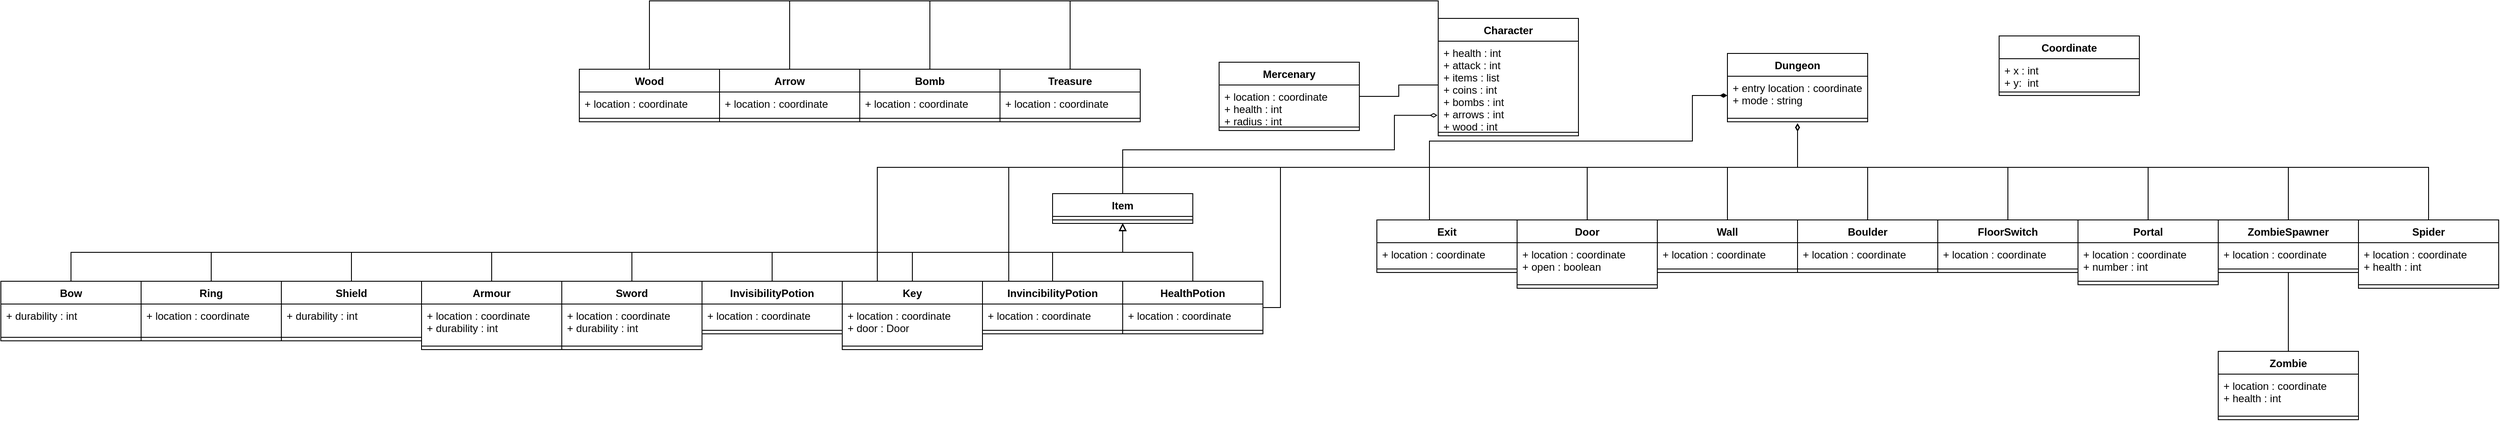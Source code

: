 <mxfile version="15.5.5" type="device"><diagram id="eCSqLJ-aC2dFuikL5exn" name="Page-1"><mxGraphModel dx="5114" dy="2992" grid="1" gridSize="10" guides="1" tooltips="1" connect="1" arrows="0" fold="1" page="1" pageScale="1" pageWidth="827" pageHeight="1169" math="0" shadow="0"><root><mxCell id="0"/><mxCell id="1" parent="0"/><mxCell id="SsKiazJN5BQYntTPjHQO-1" value="Character" style="swimlane;fontStyle=1;align=center;verticalAlign=top;childLayout=stackLayout;horizontal=1;startSize=26;horizontalStack=0;resizeParent=1;resizeParentMax=0;resizeLast=0;collapsible=1;marginBottom=0;" vertex="1" parent="1"><mxGeometry x="-10" width="160" height="134" as="geometry"/></mxCell><mxCell id="SsKiazJN5BQYntTPjHQO-2" value="+ health : int&#10;+ attack : int&#10;+ items : list&#10;+ coins : int&#10;+ bombs : int&#10;+ arrows : int&#10;+ wood : int" style="text;strokeColor=none;fillColor=none;align=left;verticalAlign=top;spacingLeft=4;spacingRight=4;overflow=hidden;rotatable=0;points=[[0,0.5],[1,0.5]];portConstraint=eastwest;" vertex="1" parent="SsKiazJN5BQYntTPjHQO-1"><mxGeometry y="26" width="160" height="100" as="geometry"/></mxCell><mxCell id="SsKiazJN5BQYntTPjHQO-3" value="" style="line;strokeWidth=1;fillColor=none;align=left;verticalAlign=middle;spacingTop=-1;spacingLeft=3;spacingRight=3;rotatable=0;labelPosition=right;points=[];portConstraint=eastwest;" vertex="1" parent="SsKiazJN5BQYntTPjHQO-1"><mxGeometry y="126" width="160" height="8" as="geometry"/></mxCell><mxCell id="SsKiazJN5BQYntTPjHQO-5" value="Dungeon" style="swimlane;fontStyle=1;align=center;verticalAlign=top;childLayout=stackLayout;horizontal=1;startSize=26;horizontalStack=0;resizeParent=1;resizeParentMax=0;resizeLast=0;collapsible=1;marginBottom=0;" vertex="1" parent="1"><mxGeometry x="320" y="40" width="160" height="78" as="geometry"/></mxCell><mxCell id="SsKiazJN5BQYntTPjHQO-6" value="+ entry location : coordinate&#10;+ mode : string" style="text;strokeColor=none;fillColor=none;align=left;verticalAlign=top;spacingLeft=4;spacingRight=4;overflow=hidden;rotatable=0;points=[[0,0.5],[1,0.5]];portConstraint=eastwest;" vertex="1" parent="SsKiazJN5BQYntTPjHQO-5"><mxGeometry y="26" width="160" height="44" as="geometry"/></mxCell><mxCell id="SsKiazJN5BQYntTPjHQO-7" value="" style="line;strokeWidth=1;fillColor=none;align=left;verticalAlign=middle;spacingTop=-1;spacingLeft=3;spacingRight=3;rotatable=0;labelPosition=right;points=[];portConstraint=eastwest;" vertex="1" parent="SsKiazJN5BQYntTPjHQO-5"><mxGeometry y="70" width="160" height="8" as="geometry"/></mxCell><mxCell id="SsKiazJN5BQYntTPjHQO-9" value="Coordinate" style="swimlane;fontStyle=1;align=center;verticalAlign=top;childLayout=stackLayout;horizontal=1;startSize=26;horizontalStack=0;resizeParent=1;resizeParentMax=0;resizeLast=0;collapsible=1;marginBottom=0;" vertex="1" parent="1"><mxGeometry x="630" y="20" width="160" height="68" as="geometry"/></mxCell><mxCell id="SsKiazJN5BQYntTPjHQO-10" value="+ x : int&#10;+ y:  int" style="text;strokeColor=none;fillColor=none;align=left;verticalAlign=top;spacingLeft=4;spacingRight=4;overflow=hidden;rotatable=0;points=[[0,0.5],[1,0.5]];portConstraint=eastwest;" vertex="1" parent="SsKiazJN5BQYntTPjHQO-9"><mxGeometry y="26" width="160" height="34" as="geometry"/></mxCell><mxCell id="SsKiazJN5BQYntTPjHQO-11" value="" style="line;strokeWidth=1;fillColor=none;align=left;verticalAlign=middle;spacingTop=-1;spacingLeft=3;spacingRight=3;rotatable=0;labelPosition=right;points=[];portConstraint=eastwest;" vertex="1" parent="SsKiazJN5BQYntTPjHQO-9"><mxGeometry y="60" width="160" height="8" as="geometry"/></mxCell><mxCell id="SsKiazJN5BQYntTPjHQO-118" style="edgeStyle=orthogonalEdgeStyle;rounded=0;orthogonalLoop=1;jettySize=auto;html=1;endArrow=diamondThin;endFill=0;" edge="1" parent="1" source="SsKiazJN5BQYntTPjHQO-17"><mxGeometry relative="1" as="geometry"><mxPoint x="400" y="120" as="targetPoint"/><Array as="points"><mxPoint x="320" y="170"/><mxPoint x="400" y="170"/></Array></mxGeometry></mxCell><mxCell id="SsKiazJN5BQYntTPjHQO-119" style="edgeStyle=orthogonalEdgeStyle;rounded=0;orthogonalLoop=1;jettySize=auto;html=1;endArrow=diamondThin;endFill=0;" edge="1" parent="1" source="SsKiazJN5BQYntTPjHQO-17"><mxGeometry relative="1" as="geometry"><mxPoint x="400" y="120" as="targetPoint"/><Array as="points"><mxPoint x="320" y="170"/><mxPoint x="400" y="170"/></Array></mxGeometry></mxCell><mxCell id="SsKiazJN5BQYntTPjHQO-17" value="Wall" style="swimlane;fontStyle=1;align=center;verticalAlign=top;childLayout=stackLayout;horizontal=1;startSize=26;horizontalStack=0;resizeParent=1;resizeParentMax=0;resizeLast=0;collapsible=1;marginBottom=0;" vertex="1" parent="1"><mxGeometry x="240" y="230" width="160" height="60" as="geometry"/></mxCell><mxCell id="SsKiazJN5BQYntTPjHQO-18" value="+ location : coordinate" style="text;strokeColor=none;fillColor=none;align=left;verticalAlign=top;spacingLeft=4;spacingRight=4;overflow=hidden;rotatable=0;points=[[0,0.5],[1,0.5]];portConstraint=eastwest;" vertex="1" parent="SsKiazJN5BQYntTPjHQO-17"><mxGeometry y="26" width="160" height="26" as="geometry"/></mxCell><mxCell id="SsKiazJN5BQYntTPjHQO-19" value="" style="line;strokeWidth=1;fillColor=none;align=left;verticalAlign=middle;spacingTop=-1;spacingLeft=3;spacingRight=3;rotatable=0;labelPosition=right;points=[];portConstraint=eastwest;" vertex="1" parent="SsKiazJN5BQYntTPjHQO-17"><mxGeometry y="52" width="160" height="8" as="geometry"/></mxCell><mxCell id="SsKiazJN5BQYntTPjHQO-115" style="edgeStyle=orthogonalEdgeStyle;rounded=0;orthogonalLoop=1;jettySize=auto;html=1;endArrow=diamondThin;endFill=1;entryX=0;entryY=0.5;entryDx=0;entryDy=0;" edge="1" parent="1" source="SsKiazJN5BQYntTPjHQO-22" target="SsKiazJN5BQYntTPjHQO-6"><mxGeometry relative="1" as="geometry"><mxPoint x="370" y="120" as="targetPoint"/><Array as="points"><mxPoint x="-20" y="140"/><mxPoint x="280" y="140"/><mxPoint x="280" y="88"/></Array></mxGeometry></mxCell><mxCell id="SsKiazJN5BQYntTPjHQO-22" value="Exit" style="swimlane;fontStyle=1;align=center;verticalAlign=top;childLayout=stackLayout;horizontal=1;startSize=26;horizontalStack=0;resizeParent=1;resizeParentMax=0;resizeLast=0;collapsible=1;marginBottom=0;" vertex="1" parent="1"><mxGeometry x="-80" y="230" width="160" height="60" as="geometry"/></mxCell><mxCell id="SsKiazJN5BQYntTPjHQO-23" value="+ location : coordinate" style="text;strokeColor=none;fillColor=none;align=left;verticalAlign=top;spacingLeft=4;spacingRight=4;overflow=hidden;rotatable=0;points=[[0,0.5],[1,0.5]];portConstraint=eastwest;" vertex="1" parent="SsKiazJN5BQYntTPjHQO-22"><mxGeometry y="26" width="160" height="26" as="geometry"/></mxCell><mxCell id="SsKiazJN5BQYntTPjHQO-24" value="" style="line;strokeWidth=1;fillColor=none;align=left;verticalAlign=middle;spacingTop=-1;spacingLeft=3;spacingRight=3;rotatable=0;labelPosition=right;points=[];portConstraint=eastwest;" vertex="1" parent="SsKiazJN5BQYntTPjHQO-22"><mxGeometry y="52" width="160" height="8" as="geometry"/></mxCell><mxCell id="SsKiazJN5BQYntTPjHQO-124" style="edgeStyle=orthogonalEdgeStyle;rounded=0;orthogonalLoop=1;jettySize=auto;html=1;entryX=0.5;entryY=1;entryDx=0;entryDy=0;endArrow=none;endFill=0;" edge="1" parent="1" source="SsKiazJN5BQYntTPjHQO-26" target="SsKiazJN5BQYntTPjHQO-46"><mxGeometry relative="1" as="geometry"/></mxCell><mxCell id="SsKiazJN5BQYntTPjHQO-26" value="Zombie" style="swimlane;fontStyle=1;align=center;verticalAlign=top;childLayout=stackLayout;horizontal=1;startSize=26;horizontalStack=0;resizeParent=1;resizeParentMax=0;resizeLast=0;collapsible=1;marginBottom=0;" vertex="1" parent="1"><mxGeometry x="880" y="380" width="160" height="78" as="geometry"/></mxCell><mxCell id="SsKiazJN5BQYntTPjHQO-27" value="+ location : coordinate&#10;+ health : int" style="text;strokeColor=none;fillColor=none;align=left;verticalAlign=top;spacingLeft=4;spacingRight=4;overflow=hidden;rotatable=0;points=[[0,0.5],[1,0.5]];portConstraint=eastwest;" vertex="1" parent="SsKiazJN5BQYntTPjHQO-26"><mxGeometry y="26" width="160" height="44" as="geometry"/></mxCell><mxCell id="SsKiazJN5BQYntTPjHQO-28" value="" style="line;strokeWidth=1;fillColor=none;align=left;verticalAlign=middle;spacingTop=-1;spacingLeft=3;spacingRight=3;rotatable=0;labelPosition=right;points=[];portConstraint=eastwest;" vertex="1" parent="SsKiazJN5BQYntTPjHQO-26"><mxGeometry y="70" width="160" height="8" as="geometry"/></mxCell><mxCell id="SsKiazJN5BQYntTPjHQO-117" style="edgeStyle=orthogonalEdgeStyle;rounded=0;orthogonalLoop=1;jettySize=auto;html=1;endArrow=diamondThin;endFill=0;" edge="1" parent="1" source="SsKiazJN5BQYntTPjHQO-30"><mxGeometry relative="1" as="geometry"><mxPoint x="400" y="120" as="targetPoint"/><Array as="points"><mxPoint x="640" y="170"/><mxPoint x="400" y="170"/></Array></mxGeometry></mxCell><mxCell id="SsKiazJN5BQYntTPjHQO-30" value="FloorSwitch" style="swimlane;fontStyle=1;align=center;verticalAlign=top;childLayout=stackLayout;horizontal=1;startSize=26;horizontalStack=0;resizeParent=1;resizeParentMax=0;resizeLast=0;collapsible=1;marginBottom=0;" vertex="1" parent="1"><mxGeometry x="560" y="230" width="160" height="60" as="geometry"/></mxCell><mxCell id="SsKiazJN5BQYntTPjHQO-31" value="+ location : coordinate" style="text;strokeColor=none;fillColor=none;align=left;verticalAlign=top;spacingLeft=4;spacingRight=4;overflow=hidden;rotatable=0;points=[[0,0.5],[1,0.5]];portConstraint=eastwest;" vertex="1" parent="SsKiazJN5BQYntTPjHQO-30"><mxGeometry y="26" width="160" height="26" as="geometry"/></mxCell><mxCell id="SsKiazJN5BQYntTPjHQO-32" value="" style="line;strokeWidth=1;fillColor=none;align=left;verticalAlign=middle;spacingTop=-1;spacingLeft=3;spacingRight=3;rotatable=0;labelPosition=right;points=[];portConstraint=eastwest;" vertex="1" parent="SsKiazJN5BQYntTPjHQO-30"><mxGeometry y="52" width="160" height="8" as="geometry"/></mxCell><mxCell id="SsKiazJN5BQYntTPjHQO-120" style="edgeStyle=orthogonalEdgeStyle;rounded=0;orthogonalLoop=1;jettySize=auto;html=1;endArrow=diamondThin;endFill=0;" edge="1" parent="1"><mxGeometry relative="1" as="geometry"><mxPoint x="400" y="120" as="targetPoint"/><mxPoint x="160" y="230" as="sourcePoint"/><Array as="points"><mxPoint x="160" y="170"/><mxPoint x="400" y="170"/></Array></mxGeometry></mxCell><mxCell id="SsKiazJN5BQYntTPjHQO-38" value="Door" style="swimlane;fontStyle=1;align=center;verticalAlign=top;childLayout=stackLayout;horizontal=1;startSize=26;horizontalStack=0;resizeParent=1;resizeParentMax=0;resizeLast=0;collapsible=1;marginBottom=0;" vertex="1" parent="1"><mxGeometry x="80" y="230" width="160" height="78" as="geometry"/></mxCell><mxCell id="SsKiazJN5BQYntTPjHQO-39" value="+ location : coordinate&#10;+ open : boolean" style="text;strokeColor=none;fillColor=none;align=left;verticalAlign=top;spacingLeft=4;spacingRight=4;overflow=hidden;rotatable=0;points=[[0,0.5],[1,0.5]];portConstraint=eastwest;" vertex="1" parent="SsKiazJN5BQYntTPjHQO-38"><mxGeometry y="26" width="160" height="44" as="geometry"/></mxCell><mxCell id="SsKiazJN5BQYntTPjHQO-40" value="" style="line;strokeWidth=1;fillColor=none;align=left;verticalAlign=middle;spacingTop=-1;spacingLeft=3;spacingRight=3;rotatable=0;labelPosition=right;points=[];portConstraint=eastwest;" vertex="1" parent="SsKiazJN5BQYntTPjHQO-38"><mxGeometry y="70" width="160" height="8" as="geometry"/></mxCell><mxCell id="SsKiazJN5BQYntTPjHQO-122" style="edgeStyle=orthogonalEdgeStyle;rounded=0;orthogonalLoop=1;jettySize=auto;html=1;endArrow=diamondThin;endFill=0;" edge="1" parent="1" source="SsKiazJN5BQYntTPjHQO-42"><mxGeometry relative="1" as="geometry"><mxPoint x="400.0" y="120" as="targetPoint"/><Array as="points"><mxPoint x="800" y="170"/><mxPoint x="400" y="170"/></Array></mxGeometry></mxCell><mxCell id="SsKiazJN5BQYntTPjHQO-42" value="Portal" style="swimlane;fontStyle=1;align=center;verticalAlign=top;childLayout=stackLayout;horizontal=1;startSize=26;horizontalStack=0;resizeParent=1;resizeParentMax=0;resizeLast=0;collapsible=1;marginBottom=0;" vertex="1" parent="1"><mxGeometry x="720" y="230" width="160" height="74" as="geometry"/></mxCell><mxCell id="SsKiazJN5BQYntTPjHQO-43" value="+ location : coordinate&#10;+ number : int" style="text;strokeColor=none;fillColor=none;align=left;verticalAlign=top;spacingLeft=4;spacingRight=4;overflow=hidden;rotatable=0;points=[[0,0.5],[1,0.5]];portConstraint=eastwest;" vertex="1" parent="SsKiazJN5BQYntTPjHQO-42"><mxGeometry y="26" width="160" height="40" as="geometry"/></mxCell><mxCell id="SsKiazJN5BQYntTPjHQO-44" value="" style="line;strokeWidth=1;fillColor=none;align=left;verticalAlign=middle;spacingTop=-1;spacingLeft=3;spacingRight=3;rotatable=0;labelPosition=right;points=[];portConstraint=eastwest;" vertex="1" parent="SsKiazJN5BQYntTPjHQO-42"><mxGeometry y="66" width="160" height="8" as="geometry"/></mxCell><mxCell id="SsKiazJN5BQYntTPjHQO-123" style="edgeStyle=orthogonalEdgeStyle;rounded=0;orthogonalLoop=1;jettySize=auto;html=1;endArrow=diamondThin;endFill=0;" edge="1" parent="1" source="SsKiazJN5BQYntTPjHQO-46"><mxGeometry relative="1" as="geometry"><mxPoint x="400.0" y="120" as="targetPoint"/><Array as="points"><mxPoint x="960" y="170"/><mxPoint x="400" y="170"/></Array></mxGeometry></mxCell><mxCell id="SsKiazJN5BQYntTPjHQO-46" value="ZombieSpawner" style="swimlane;fontStyle=1;align=center;verticalAlign=top;childLayout=stackLayout;horizontal=1;startSize=26;horizontalStack=0;resizeParent=1;resizeParentMax=0;resizeLast=0;collapsible=1;marginBottom=0;" vertex="1" parent="1"><mxGeometry x="880" y="230" width="160" height="60" as="geometry"/></mxCell><mxCell id="SsKiazJN5BQYntTPjHQO-47" value="+ location : coordinate" style="text;strokeColor=none;fillColor=none;align=left;verticalAlign=top;spacingLeft=4;spacingRight=4;overflow=hidden;rotatable=0;points=[[0,0.5],[1,0.5]];portConstraint=eastwest;" vertex="1" parent="SsKiazJN5BQYntTPjHQO-46"><mxGeometry y="26" width="160" height="26" as="geometry"/></mxCell><mxCell id="SsKiazJN5BQYntTPjHQO-48" value="" style="line;strokeWidth=1;fillColor=none;align=left;verticalAlign=middle;spacingTop=-1;spacingLeft=3;spacingRight=3;rotatable=0;labelPosition=right;points=[];portConstraint=eastwest;" vertex="1" parent="SsKiazJN5BQYntTPjHQO-46"><mxGeometry y="52" width="160" height="8" as="geometry"/></mxCell><mxCell id="SsKiazJN5BQYntTPjHQO-116" style="edgeStyle=orthogonalEdgeStyle;rounded=0;orthogonalLoop=1;jettySize=auto;html=1;endArrow=diamondThin;endFill=0;" edge="1" parent="1" source="SsKiazJN5BQYntTPjHQO-50"><mxGeometry relative="1" as="geometry"><mxPoint x="400" y="120" as="targetPoint"/><Array as="points"><mxPoint x="480" y="170"/><mxPoint x="400" y="170"/></Array></mxGeometry></mxCell><mxCell id="SsKiazJN5BQYntTPjHQO-50" value="Boulder" style="swimlane;fontStyle=1;align=center;verticalAlign=top;childLayout=stackLayout;horizontal=1;startSize=26;horizontalStack=0;resizeParent=1;resizeParentMax=0;resizeLast=0;collapsible=1;marginBottom=0;" vertex="1" parent="1"><mxGeometry x="400" y="230" width="160" height="60" as="geometry"/></mxCell><mxCell id="SsKiazJN5BQYntTPjHQO-51" value="+ location : coordinate" style="text;strokeColor=none;fillColor=none;align=left;verticalAlign=top;spacingLeft=4;spacingRight=4;overflow=hidden;rotatable=0;points=[[0,0.5],[1,0.5]];portConstraint=eastwest;" vertex="1" parent="SsKiazJN5BQYntTPjHQO-50"><mxGeometry y="26" width="160" height="26" as="geometry"/></mxCell><mxCell id="SsKiazJN5BQYntTPjHQO-52" value="" style="line;strokeWidth=1;fillColor=none;align=left;verticalAlign=middle;spacingTop=-1;spacingLeft=3;spacingRight=3;rotatable=0;labelPosition=right;points=[];portConstraint=eastwest;" vertex="1" parent="SsKiazJN5BQYntTPjHQO-50"><mxGeometry y="52" width="160" height="8" as="geometry"/></mxCell><mxCell id="SsKiazJN5BQYntTPjHQO-126" style="edgeStyle=orthogonalEdgeStyle;rounded=0;orthogonalLoop=1;jettySize=auto;html=1;endArrow=diamondThin;endFill=0;" edge="1" parent="1" source="SsKiazJN5BQYntTPjHQO-54"><mxGeometry relative="1" as="geometry"><mxPoint x="400" y="120" as="targetPoint"/><Array as="points"><mxPoint x="1120" y="170"/><mxPoint x="400" y="170"/></Array></mxGeometry></mxCell><mxCell id="SsKiazJN5BQYntTPjHQO-54" value="Spider" style="swimlane;fontStyle=1;align=center;verticalAlign=top;childLayout=stackLayout;horizontal=1;startSize=26;horizontalStack=0;resizeParent=1;resizeParentMax=0;resizeLast=0;collapsible=1;marginBottom=0;" vertex="1" parent="1"><mxGeometry x="1040" y="230" width="160" height="78" as="geometry"/></mxCell><mxCell id="SsKiazJN5BQYntTPjHQO-55" value="+ location : coordinate&#10;+ health : int" style="text;strokeColor=none;fillColor=none;align=left;verticalAlign=top;spacingLeft=4;spacingRight=4;overflow=hidden;rotatable=0;points=[[0,0.5],[1,0.5]];portConstraint=eastwest;" vertex="1" parent="SsKiazJN5BQYntTPjHQO-54"><mxGeometry y="26" width="160" height="44" as="geometry"/></mxCell><mxCell id="SsKiazJN5BQYntTPjHQO-56" value="" style="line;strokeWidth=1;fillColor=none;align=left;verticalAlign=middle;spacingTop=-1;spacingLeft=3;spacingRight=3;rotatable=0;labelPosition=right;points=[];portConstraint=eastwest;" vertex="1" parent="SsKiazJN5BQYntTPjHQO-54"><mxGeometry y="70" width="160" height="8" as="geometry"/></mxCell><mxCell id="SsKiazJN5BQYntTPjHQO-125" style="edgeStyle=orthogonalEdgeStyle;rounded=0;orthogonalLoop=1;jettySize=auto;html=1;entryX=0;entryY=0.5;entryDx=0;entryDy=0;endArrow=none;endFill=0;" edge="1" parent="1" source="SsKiazJN5BQYntTPjHQO-58" target="SsKiazJN5BQYntTPjHQO-2"><mxGeometry relative="1" as="geometry"/></mxCell><mxCell id="SsKiazJN5BQYntTPjHQO-58" value="Mercenary" style="swimlane;fontStyle=1;align=center;verticalAlign=top;childLayout=stackLayout;horizontal=1;startSize=26;horizontalStack=0;resizeParent=1;resizeParentMax=0;resizeLast=0;collapsible=1;marginBottom=0;" vertex="1" parent="1"><mxGeometry x="-260" y="50" width="160" height="78" as="geometry"/></mxCell><mxCell id="SsKiazJN5BQYntTPjHQO-59" value="+ location : coordinate&#10;+ health : int&#10;+ radius : int" style="text;strokeColor=none;fillColor=none;align=left;verticalAlign=top;spacingLeft=4;spacingRight=4;overflow=hidden;rotatable=0;points=[[0,0.5],[1,0.5]];portConstraint=eastwest;" vertex="1" parent="SsKiazJN5BQYntTPjHQO-58"><mxGeometry y="26" width="160" height="44" as="geometry"/></mxCell><mxCell id="SsKiazJN5BQYntTPjHQO-60" value="" style="line;strokeWidth=1;fillColor=none;align=left;verticalAlign=middle;spacingTop=-1;spacingLeft=3;spacingRight=3;rotatable=0;labelPosition=right;points=[];portConstraint=eastwest;" vertex="1" parent="SsKiazJN5BQYntTPjHQO-58"><mxGeometry y="70" width="160" height="8" as="geometry"/></mxCell><mxCell id="SsKiazJN5BQYntTPjHQO-128" style="edgeStyle=orthogonalEdgeStyle;rounded=0;orthogonalLoop=1;jettySize=auto;html=1;endArrow=diamondThin;endFill=0;" edge="1" parent="1" source="SsKiazJN5BQYntTPjHQO-62"><mxGeometry relative="1" as="geometry"><mxPoint x="400" y="120" as="targetPoint"/><Array as="points"><mxPoint x="-190" y="330"/><mxPoint x="-190" y="170"/><mxPoint x="400" y="170"/></Array></mxGeometry></mxCell><mxCell id="SsKiazJN5BQYntTPjHQO-133" style="edgeStyle=orthogonalEdgeStyle;rounded=0;orthogonalLoop=1;jettySize=auto;html=1;exitX=0.5;exitY=0;exitDx=0;exitDy=0;entryX=0.5;entryY=1;entryDx=0;entryDy=0;endArrow=block;endFill=0;" edge="1" parent="1" source="SsKiazJN5BQYntTPjHQO-62" target="SsKiazJN5BQYntTPjHQO-129"><mxGeometry relative="1" as="geometry"/></mxCell><mxCell id="SsKiazJN5BQYntTPjHQO-62" value="HealthPotion" style="swimlane;fontStyle=1;align=center;verticalAlign=top;childLayout=stackLayout;horizontal=1;startSize=26;horizontalStack=0;resizeParent=1;resizeParentMax=0;resizeLast=0;collapsible=1;marginBottom=0;" vertex="1" parent="1"><mxGeometry x="-370" y="300" width="160" height="60" as="geometry"/></mxCell><mxCell id="SsKiazJN5BQYntTPjHQO-63" value="+ location : coordinate" style="text;strokeColor=none;fillColor=none;align=left;verticalAlign=top;spacingLeft=4;spacingRight=4;overflow=hidden;rotatable=0;points=[[0,0.5],[1,0.5]];portConstraint=eastwest;" vertex="1" parent="SsKiazJN5BQYntTPjHQO-62"><mxGeometry y="26" width="160" height="26" as="geometry"/></mxCell><mxCell id="SsKiazJN5BQYntTPjHQO-64" value="" style="line;strokeWidth=1;fillColor=none;align=left;verticalAlign=middle;spacingTop=-1;spacingLeft=3;spacingRight=3;rotatable=0;labelPosition=right;points=[];portConstraint=eastwest;" vertex="1" parent="SsKiazJN5BQYntTPjHQO-62"><mxGeometry y="52" width="160" height="8" as="geometry"/></mxCell><mxCell id="SsKiazJN5BQYntTPjHQO-136" style="edgeStyle=orthogonalEdgeStyle;rounded=0;orthogonalLoop=1;jettySize=auto;html=1;exitX=0.5;exitY=0;exitDx=0;exitDy=0;entryX=0.5;entryY=1;entryDx=0;entryDy=0;endArrow=block;endFill=0;" edge="1" parent="1" source="SsKiazJN5BQYntTPjHQO-66" target="SsKiazJN5BQYntTPjHQO-129"><mxGeometry relative="1" as="geometry"/></mxCell><mxCell id="SsKiazJN5BQYntTPjHQO-137" style="edgeStyle=orthogonalEdgeStyle;rounded=0;orthogonalLoop=1;jettySize=auto;html=1;exitX=0.25;exitY=0;exitDx=0;exitDy=0;endArrow=none;endFill=0;" edge="1" parent="1" source="SsKiazJN5BQYntTPjHQO-66"><mxGeometry relative="1" as="geometry"><mxPoint x="-500" y="170" as="targetPoint"/><Array as="points"><mxPoint x="-650" y="170"/></Array></mxGeometry></mxCell><mxCell id="SsKiazJN5BQYntTPjHQO-66" value="Key" style="swimlane;fontStyle=1;align=center;verticalAlign=top;childLayout=stackLayout;horizontal=1;startSize=26;horizontalStack=0;resizeParent=1;resizeParentMax=0;resizeLast=0;collapsible=1;marginBottom=0;" vertex="1" parent="1"><mxGeometry x="-690" y="300" width="160" height="78" as="geometry"/></mxCell><mxCell id="SsKiazJN5BQYntTPjHQO-67" value="+ location : coordinate&#10;+ door : Door" style="text;strokeColor=none;fillColor=none;align=left;verticalAlign=top;spacingLeft=4;spacingRight=4;overflow=hidden;rotatable=0;points=[[0,0.5],[1,0.5]];portConstraint=eastwest;" vertex="1" parent="SsKiazJN5BQYntTPjHQO-66"><mxGeometry y="26" width="160" height="44" as="geometry"/></mxCell><mxCell id="SsKiazJN5BQYntTPjHQO-68" value="" style="line;strokeWidth=1;fillColor=none;align=left;verticalAlign=middle;spacingTop=-1;spacingLeft=3;spacingRight=3;rotatable=0;labelPosition=right;points=[];portConstraint=eastwest;" vertex="1" parent="SsKiazJN5BQYntTPjHQO-66"><mxGeometry y="70" width="160" height="8" as="geometry"/></mxCell><mxCell id="SsKiazJN5BQYntTPjHQO-135" style="edgeStyle=orthogonalEdgeStyle;rounded=0;orthogonalLoop=1;jettySize=auto;html=1;exitX=0.5;exitY=0;exitDx=0;exitDy=0;entryX=0;entryY=0;entryDx=0;entryDy=0;endArrow=none;endFill=0;" edge="1" parent="1" source="SsKiazJN5BQYntTPjHQO-70" target="SsKiazJN5BQYntTPjHQO-1"><mxGeometry relative="1" as="geometry"/></mxCell><mxCell id="SsKiazJN5BQYntTPjHQO-70" value="Treasure" style="swimlane;fontStyle=1;align=center;verticalAlign=top;childLayout=stackLayout;horizontal=1;startSize=26;horizontalStack=0;resizeParent=1;resizeParentMax=0;resizeLast=0;collapsible=1;marginBottom=0;" vertex="1" parent="1"><mxGeometry x="-510" y="58" width="160" height="60" as="geometry"/></mxCell><mxCell id="SsKiazJN5BQYntTPjHQO-71" value="+ location : coordinate" style="text;strokeColor=none;fillColor=none;align=left;verticalAlign=top;spacingLeft=4;spacingRight=4;overflow=hidden;rotatable=0;points=[[0,0.5],[1,0.5]];portConstraint=eastwest;" vertex="1" parent="SsKiazJN5BQYntTPjHQO-70"><mxGeometry y="26" width="160" height="26" as="geometry"/></mxCell><mxCell id="SsKiazJN5BQYntTPjHQO-72" value="" style="line;strokeWidth=1;fillColor=none;align=left;verticalAlign=middle;spacingTop=-1;spacingLeft=3;spacingRight=3;rotatable=0;labelPosition=right;points=[];portConstraint=eastwest;" vertex="1" parent="SsKiazJN5BQYntTPjHQO-70"><mxGeometry y="52" width="160" height="8" as="geometry"/></mxCell><mxCell id="SsKiazJN5BQYntTPjHQO-127" style="edgeStyle=orthogonalEdgeStyle;rounded=0;orthogonalLoop=1;jettySize=auto;html=1;endArrow=diamondThin;endFill=0;" edge="1" parent="1" source="SsKiazJN5BQYntTPjHQO-74"><mxGeometry relative="1" as="geometry"><mxPoint x="400" y="120" as="targetPoint"/><Array as="points"><mxPoint x="-500" y="170"/><mxPoint x="400" y="170"/></Array></mxGeometry></mxCell><mxCell id="SsKiazJN5BQYntTPjHQO-134" style="edgeStyle=orthogonalEdgeStyle;rounded=0;orthogonalLoop=1;jettySize=auto;html=1;exitX=0.5;exitY=0;exitDx=0;exitDy=0;entryX=0.5;entryY=1;entryDx=0;entryDy=0;endArrow=block;endFill=0;" edge="1" parent="1" source="SsKiazJN5BQYntTPjHQO-74" target="SsKiazJN5BQYntTPjHQO-129"><mxGeometry relative="1" as="geometry"/></mxCell><mxCell id="SsKiazJN5BQYntTPjHQO-74" value="InvincibilityPotion" style="swimlane;fontStyle=1;align=center;verticalAlign=top;childLayout=stackLayout;horizontal=1;startSize=26;horizontalStack=0;resizeParent=1;resizeParentMax=0;resizeLast=0;collapsible=1;marginBottom=0;" vertex="1" parent="1"><mxGeometry x="-530" y="300" width="160" height="60" as="geometry"/></mxCell><mxCell id="SsKiazJN5BQYntTPjHQO-75" value="+ location : coordinate" style="text;strokeColor=none;fillColor=none;align=left;verticalAlign=top;spacingLeft=4;spacingRight=4;overflow=hidden;rotatable=0;points=[[0,0.5],[1,0.5]];portConstraint=eastwest;" vertex="1" parent="SsKiazJN5BQYntTPjHQO-74"><mxGeometry y="26" width="160" height="26" as="geometry"/></mxCell><mxCell id="SsKiazJN5BQYntTPjHQO-76" value="" style="line;strokeWidth=1;fillColor=none;align=left;verticalAlign=middle;spacingTop=-1;spacingLeft=3;spacingRight=3;rotatable=0;labelPosition=right;points=[];portConstraint=eastwest;" vertex="1" parent="SsKiazJN5BQYntTPjHQO-74"><mxGeometry y="52" width="160" height="8" as="geometry"/></mxCell><mxCell id="SsKiazJN5BQYntTPjHQO-138" style="edgeStyle=orthogonalEdgeStyle;rounded=0;orthogonalLoop=1;jettySize=auto;html=1;exitX=0.5;exitY=0;exitDx=0;exitDy=0;entryX=0.5;entryY=1;entryDx=0;entryDy=0;endArrow=block;endFill=0;" edge="1" parent="1" source="SsKiazJN5BQYntTPjHQO-78" target="SsKiazJN5BQYntTPjHQO-129"><mxGeometry relative="1" as="geometry"/></mxCell><mxCell id="SsKiazJN5BQYntTPjHQO-78" value="InvisibilityPotion" style="swimlane;fontStyle=1;align=center;verticalAlign=top;childLayout=stackLayout;horizontal=1;startSize=26;horizontalStack=0;resizeParent=1;resizeParentMax=0;resizeLast=0;collapsible=1;marginBottom=0;" vertex="1" parent="1"><mxGeometry x="-850" y="300" width="160" height="60" as="geometry"/></mxCell><mxCell id="SsKiazJN5BQYntTPjHQO-79" value="+ location : coordinate" style="text;strokeColor=none;fillColor=none;align=left;verticalAlign=top;spacingLeft=4;spacingRight=4;overflow=hidden;rotatable=0;points=[[0,0.5],[1,0.5]];portConstraint=eastwest;" vertex="1" parent="SsKiazJN5BQYntTPjHQO-78"><mxGeometry y="26" width="160" height="26" as="geometry"/></mxCell><mxCell id="SsKiazJN5BQYntTPjHQO-80" value="" style="line;strokeWidth=1;fillColor=none;align=left;verticalAlign=middle;spacingTop=-1;spacingLeft=3;spacingRight=3;rotatable=0;labelPosition=right;points=[];portConstraint=eastwest;" vertex="1" parent="SsKiazJN5BQYntTPjHQO-78"><mxGeometry y="52" width="160" height="8" as="geometry"/></mxCell><mxCell id="SsKiazJN5BQYntTPjHQO-147" style="edgeStyle=orthogonalEdgeStyle;rounded=0;orthogonalLoop=1;jettySize=auto;html=1;exitX=0.5;exitY=0;exitDx=0;exitDy=0;entryX=0;entryY=0;entryDx=0;entryDy=0;endArrow=none;endFill=0;" edge="1" parent="1" source="SsKiazJN5BQYntTPjHQO-82" target="SsKiazJN5BQYntTPjHQO-1"><mxGeometry relative="1" as="geometry"/></mxCell><mxCell id="SsKiazJN5BQYntTPjHQO-82" value="Wood&#10;" style="swimlane;fontStyle=1;align=center;verticalAlign=top;childLayout=stackLayout;horizontal=1;startSize=26;horizontalStack=0;resizeParent=1;resizeParentMax=0;resizeLast=0;collapsible=1;marginBottom=0;" vertex="1" parent="1"><mxGeometry x="-990" y="58" width="160" height="60" as="geometry"/></mxCell><mxCell id="SsKiazJN5BQYntTPjHQO-83" value="+ location : coordinate" style="text;strokeColor=none;fillColor=none;align=left;verticalAlign=top;spacingLeft=4;spacingRight=4;overflow=hidden;rotatable=0;points=[[0,0.5],[1,0.5]];portConstraint=eastwest;" vertex="1" parent="SsKiazJN5BQYntTPjHQO-82"><mxGeometry y="26" width="160" height="26" as="geometry"/></mxCell><mxCell id="SsKiazJN5BQYntTPjHQO-84" value="" style="line;strokeWidth=1;fillColor=none;align=left;verticalAlign=middle;spacingTop=-1;spacingLeft=3;spacingRight=3;rotatable=0;labelPosition=right;points=[];portConstraint=eastwest;" vertex="1" parent="SsKiazJN5BQYntTPjHQO-82"><mxGeometry y="52" width="160" height="8" as="geometry"/></mxCell><mxCell id="SsKiazJN5BQYntTPjHQO-146" style="edgeStyle=orthogonalEdgeStyle;rounded=0;orthogonalLoop=1;jettySize=auto;html=1;exitX=0.5;exitY=0;exitDx=0;exitDy=0;endArrow=none;endFill=0;entryX=0;entryY=0;entryDx=0;entryDy=0;" edge="1" parent="1" source="SsKiazJN5BQYntTPjHQO-86" target="SsKiazJN5BQYntTPjHQO-1"><mxGeometry relative="1" as="geometry"><mxPoint x="-90.0" y="-72.286" as="targetPoint"/></mxGeometry></mxCell><mxCell id="SsKiazJN5BQYntTPjHQO-86" value="Arrow" style="swimlane;fontStyle=1;align=center;verticalAlign=top;childLayout=stackLayout;horizontal=1;startSize=26;horizontalStack=0;resizeParent=1;resizeParentMax=0;resizeLast=0;collapsible=1;marginBottom=0;" vertex="1" parent="1"><mxGeometry x="-830" y="58" width="160" height="60" as="geometry"/></mxCell><mxCell id="SsKiazJN5BQYntTPjHQO-87" value="+ location : coordinate" style="text;strokeColor=none;fillColor=none;align=left;verticalAlign=top;spacingLeft=4;spacingRight=4;overflow=hidden;rotatable=0;points=[[0,0.5],[1,0.5]];portConstraint=eastwest;" vertex="1" parent="SsKiazJN5BQYntTPjHQO-86"><mxGeometry y="26" width="160" height="26" as="geometry"/></mxCell><mxCell id="SsKiazJN5BQYntTPjHQO-88" value="" style="line;strokeWidth=1;fillColor=none;align=left;verticalAlign=middle;spacingTop=-1;spacingLeft=3;spacingRight=3;rotatable=0;labelPosition=right;points=[];portConstraint=eastwest;" vertex="1" parent="SsKiazJN5BQYntTPjHQO-86"><mxGeometry y="52" width="160" height="8" as="geometry"/></mxCell><mxCell id="SsKiazJN5BQYntTPjHQO-139" style="edgeStyle=orthogonalEdgeStyle;rounded=0;orthogonalLoop=1;jettySize=auto;html=1;exitX=0.5;exitY=0;exitDx=0;exitDy=0;endArrow=block;endFill=0;entryX=0.5;entryY=1;entryDx=0;entryDy=0;" edge="1" parent="1" source="SsKiazJN5BQYntTPjHQO-90" target="SsKiazJN5BQYntTPjHQO-129"><mxGeometry relative="1" as="geometry"><mxPoint x="-370" y="250" as="targetPoint"/></mxGeometry></mxCell><mxCell id="SsKiazJN5BQYntTPjHQO-90" value="Sword" style="swimlane;fontStyle=1;align=center;verticalAlign=top;childLayout=stackLayout;horizontal=1;startSize=26;horizontalStack=0;resizeParent=1;resizeParentMax=0;resizeLast=0;collapsible=1;marginBottom=0;" vertex="1" parent="1"><mxGeometry x="-1010" y="300" width="160" height="78" as="geometry"/></mxCell><mxCell id="SsKiazJN5BQYntTPjHQO-91" value="+ location : coordinate&#10;+ durability : int" style="text;strokeColor=none;fillColor=none;align=left;verticalAlign=top;spacingLeft=4;spacingRight=4;overflow=hidden;rotatable=0;points=[[0,0.5],[1,0.5]];portConstraint=eastwest;" vertex="1" parent="SsKiazJN5BQYntTPjHQO-90"><mxGeometry y="26" width="160" height="44" as="geometry"/></mxCell><mxCell id="SsKiazJN5BQYntTPjHQO-92" value="" style="line;strokeWidth=1;fillColor=none;align=left;verticalAlign=middle;spacingTop=-1;spacingLeft=3;spacingRight=3;rotatable=0;labelPosition=right;points=[];portConstraint=eastwest;" vertex="1" parent="SsKiazJN5BQYntTPjHQO-90"><mxGeometry y="70" width="160" height="8" as="geometry"/></mxCell><mxCell id="SsKiazJN5BQYntTPjHQO-145" style="edgeStyle=orthogonalEdgeStyle;rounded=0;orthogonalLoop=1;jettySize=auto;html=1;exitX=0.5;exitY=0;exitDx=0;exitDy=0;entryX=0;entryY=0;entryDx=0;entryDy=0;endArrow=none;endFill=0;" edge="1" parent="1" source="SsKiazJN5BQYntTPjHQO-94" target="SsKiazJN5BQYntTPjHQO-1"><mxGeometry relative="1" as="geometry"/></mxCell><mxCell id="SsKiazJN5BQYntTPjHQO-94" value="Bomb" style="swimlane;fontStyle=1;align=center;verticalAlign=top;childLayout=stackLayout;horizontal=1;startSize=26;horizontalStack=0;resizeParent=1;resizeParentMax=0;resizeLast=0;collapsible=1;marginBottom=0;" vertex="1" parent="1"><mxGeometry x="-670" y="58" width="160" height="60" as="geometry"/></mxCell><mxCell id="SsKiazJN5BQYntTPjHQO-95" value="+ location : coordinate" style="text;strokeColor=none;fillColor=none;align=left;verticalAlign=top;spacingLeft=4;spacingRight=4;overflow=hidden;rotatable=0;points=[[0,0.5],[1,0.5]];portConstraint=eastwest;" vertex="1" parent="SsKiazJN5BQYntTPjHQO-94"><mxGeometry y="26" width="160" height="26" as="geometry"/></mxCell><mxCell id="SsKiazJN5BQYntTPjHQO-96" value="" style="line;strokeWidth=1;fillColor=none;align=left;verticalAlign=middle;spacingTop=-1;spacingLeft=3;spacingRight=3;rotatable=0;labelPosition=right;points=[];portConstraint=eastwest;" vertex="1" parent="SsKiazJN5BQYntTPjHQO-94"><mxGeometry y="52" width="160" height="8" as="geometry"/></mxCell><mxCell id="SsKiazJN5BQYntTPjHQO-140" style="edgeStyle=orthogonalEdgeStyle;rounded=0;orthogonalLoop=1;jettySize=auto;html=1;exitX=0.5;exitY=0;exitDx=0;exitDy=0;entryX=0.5;entryY=1;entryDx=0;entryDy=0;endArrow=block;endFill=0;" edge="1" parent="1" source="SsKiazJN5BQYntTPjHQO-98" target="SsKiazJN5BQYntTPjHQO-129"><mxGeometry relative="1" as="geometry"/></mxCell><mxCell id="SsKiazJN5BQYntTPjHQO-98" value="Armour" style="swimlane;fontStyle=1;align=center;verticalAlign=top;childLayout=stackLayout;horizontal=1;startSize=26;horizontalStack=0;resizeParent=1;resizeParentMax=0;resizeLast=0;collapsible=1;marginBottom=0;" vertex="1" parent="1"><mxGeometry x="-1170" y="300" width="160" height="78" as="geometry"/></mxCell><mxCell id="SsKiazJN5BQYntTPjHQO-99" value="+ location : coordinate&#10;+ durability : int" style="text;strokeColor=none;fillColor=none;align=left;verticalAlign=top;spacingLeft=4;spacingRight=4;overflow=hidden;rotatable=0;points=[[0,0.5],[1,0.5]];portConstraint=eastwest;" vertex="1" parent="SsKiazJN5BQYntTPjHQO-98"><mxGeometry y="26" width="160" height="44" as="geometry"/></mxCell><mxCell id="SsKiazJN5BQYntTPjHQO-100" value="" style="line;strokeWidth=1;fillColor=none;align=left;verticalAlign=middle;spacingTop=-1;spacingLeft=3;spacingRight=3;rotatable=0;labelPosition=right;points=[];portConstraint=eastwest;" vertex="1" parent="SsKiazJN5BQYntTPjHQO-98"><mxGeometry y="70" width="160" height="8" as="geometry"/></mxCell><mxCell id="SsKiazJN5BQYntTPjHQO-142" style="edgeStyle=orthogonalEdgeStyle;rounded=0;orthogonalLoop=1;jettySize=auto;html=1;exitX=0.5;exitY=0;exitDx=0;exitDy=0;endArrow=block;endFill=0;entryX=0.5;entryY=1;entryDx=0;entryDy=0;" edge="1" parent="1" source="SsKiazJN5BQYntTPjHQO-102" target="SsKiazJN5BQYntTPjHQO-129"><mxGeometry relative="1" as="geometry"><mxPoint x="-540" y="230" as="targetPoint"/></mxGeometry></mxCell><mxCell id="SsKiazJN5BQYntTPjHQO-102" value="Ring" style="swimlane;fontStyle=1;align=center;verticalAlign=top;childLayout=stackLayout;horizontal=1;startSize=26;horizontalStack=0;resizeParent=1;resizeParentMax=0;resizeLast=0;collapsible=1;marginBottom=0;" vertex="1" parent="1"><mxGeometry x="-1490" y="300" width="160" height="68" as="geometry"/></mxCell><mxCell id="SsKiazJN5BQYntTPjHQO-103" value="+ location : coordinate" style="text;strokeColor=none;fillColor=none;align=left;verticalAlign=top;spacingLeft=4;spacingRight=4;overflow=hidden;rotatable=0;points=[[0,0.5],[1,0.5]];portConstraint=eastwest;" vertex="1" parent="SsKiazJN5BQYntTPjHQO-102"><mxGeometry y="26" width="160" height="34" as="geometry"/></mxCell><mxCell id="SsKiazJN5BQYntTPjHQO-104" value="" style="line;strokeWidth=1;fillColor=none;align=left;verticalAlign=middle;spacingTop=-1;spacingLeft=3;spacingRight=3;rotatable=0;labelPosition=right;points=[];portConstraint=eastwest;" vertex="1" parent="SsKiazJN5BQYntTPjHQO-102"><mxGeometry y="60" width="160" height="8" as="geometry"/></mxCell><mxCell id="SsKiazJN5BQYntTPjHQO-143" style="edgeStyle=orthogonalEdgeStyle;rounded=0;orthogonalLoop=1;jettySize=auto;html=1;exitX=0.5;exitY=0;exitDx=0;exitDy=0;entryX=0.5;entryY=1;entryDx=0;entryDy=0;endArrow=block;endFill=0;" edge="1" parent="1" source="SsKiazJN5BQYntTPjHQO-106" target="SsKiazJN5BQYntTPjHQO-129"><mxGeometry relative="1" as="geometry"/></mxCell><mxCell id="SsKiazJN5BQYntTPjHQO-106" value="Bow" style="swimlane;fontStyle=1;align=center;verticalAlign=top;childLayout=stackLayout;horizontal=1;startSize=26;horizontalStack=0;resizeParent=1;resizeParentMax=0;resizeLast=0;collapsible=1;marginBottom=0;" vertex="1" parent="1"><mxGeometry x="-1650" y="300" width="160" height="68" as="geometry"/></mxCell><mxCell id="SsKiazJN5BQYntTPjHQO-107" value="+ durability : int" style="text;strokeColor=none;fillColor=none;align=left;verticalAlign=top;spacingLeft=4;spacingRight=4;overflow=hidden;rotatable=0;points=[[0,0.5],[1,0.5]];portConstraint=eastwest;" vertex="1" parent="SsKiazJN5BQYntTPjHQO-106"><mxGeometry y="26" width="160" height="34" as="geometry"/></mxCell><mxCell id="SsKiazJN5BQYntTPjHQO-108" value="" style="line;strokeWidth=1;fillColor=none;align=left;verticalAlign=middle;spacingTop=-1;spacingLeft=3;spacingRight=3;rotatable=0;labelPosition=right;points=[];portConstraint=eastwest;" vertex="1" parent="SsKiazJN5BQYntTPjHQO-106"><mxGeometry y="60" width="160" height="8" as="geometry"/></mxCell><mxCell id="SsKiazJN5BQYntTPjHQO-141" style="edgeStyle=orthogonalEdgeStyle;rounded=0;orthogonalLoop=1;jettySize=auto;html=1;exitX=0.5;exitY=0;exitDx=0;exitDy=0;entryX=0.5;entryY=1;entryDx=0;entryDy=0;endArrow=block;endFill=0;" edge="1" parent="1" source="SsKiazJN5BQYntTPjHQO-110" target="SsKiazJN5BQYntTPjHQO-129"><mxGeometry relative="1" as="geometry"/></mxCell><mxCell id="SsKiazJN5BQYntTPjHQO-110" value="Shield" style="swimlane;fontStyle=1;align=center;verticalAlign=top;childLayout=stackLayout;horizontal=1;startSize=26;horizontalStack=0;resizeParent=1;resizeParentMax=0;resizeLast=0;collapsible=1;marginBottom=0;" vertex="1" parent="1"><mxGeometry x="-1330" y="300" width="160" height="68" as="geometry"/></mxCell><mxCell id="SsKiazJN5BQYntTPjHQO-111" value="+ durability : int" style="text;strokeColor=none;fillColor=none;align=left;verticalAlign=top;spacingLeft=4;spacingRight=4;overflow=hidden;rotatable=0;points=[[0,0.5],[1,0.5]];portConstraint=eastwest;" vertex="1" parent="SsKiazJN5BQYntTPjHQO-110"><mxGeometry y="26" width="160" height="34" as="geometry"/></mxCell><mxCell id="SsKiazJN5BQYntTPjHQO-112" value="" style="line;strokeWidth=1;fillColor=none;align=left;verticalAlign=middle;spacingTop=-1;spacingLeft=3;spacingRight=3;rotatable=0;labelPosition=right;points=[];portConstraint=eastwest;" vertex="1" parent="SsKiazJN5BQYntTPjHQO-110"><mxGeometry y="60" width="160" height="8" as="geometry"/></mxCell><mxCell id="SsKiazJN5BQYntTPjHQO-144" style="edgeStyle=orthogonalEdgeStyle;rounded=0;orthogonalLoop=1;jettySize=auto;html=1;exitX=0.5;exitY=0;exitDx=0;exitDy=0;entryX=-0.005;entryY=0.846;entryDx=0;entryDy=0;entryPerimeter=0;endArrow=diamondThin;endFill=0;" edge="1" parent="1" source="SsKiazJN5BQYntTPjHQO-129" target="SsKiazJN5BQYntTPjHQO-2"><mxGeometry relative="1" as="geometry"><Array as="points"><mxPoint x="-370" y="150"/><mxPoint x="-60" y="150"/><mxPoint x="-60" y="110"/></Array></mxGeometry></mxCell><mxCell id="SsKiazJN5BQYntTPjHQO-129" value="Item" style="swimlane;fontStyle=1;align=center;verticalAlign=top;childLayout=stackLayout;horizontal=1;startSize=26;horizontalStack=0;resizeParent=1;resizeParentMax=0;resizeLast=0;collapsible=1;marginBottom=0;" vertex="1" parent="1"><mxGeometry x="-450" y="200" width="160" height="34" as="geometry"/></mxCell><mxCell id="SsKiazJN5BQYntTPjHQO-131" value="" style="line;strokeWidth=1;fillColor=none;align=left;verticalAlign=middle;spacingTop=-1;spacingLeft=3;spacingRight=3;rotatable=0;labelPosition=right;points=[];portConstraint=eastwest;" vertex="1" parent="SsKiazJN5BQYntTPjHQO-129"><mxGeometry y="26" width="160" height="8" as="geometry"/></mxCell></root></mxGraphModel></diagram></mxfile>